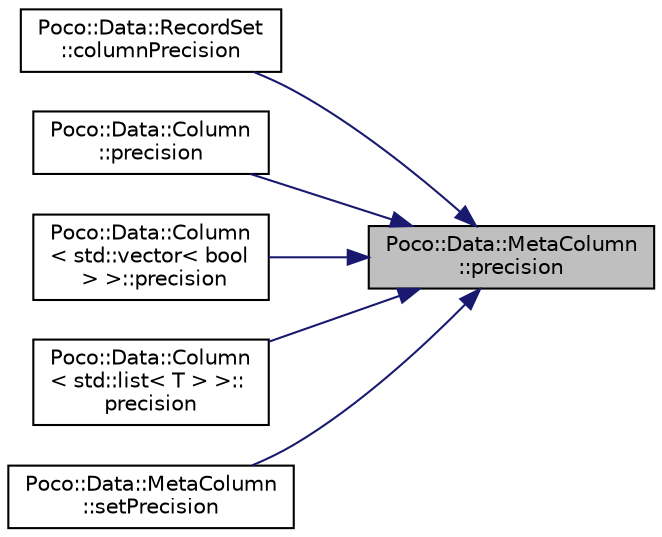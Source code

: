 digraph "Poco::Data::MetaColumn::precision"
{
 // LATEX_PDF_SIZE
  edge [fontname="Helvetica",fontsize="10",labelfontname="Helvetica",labelfontsize="10"];
  node [fontname="Helvetica",fontsize="10",shape=record];
  rankdir="RL";
  Node1 [label="Poco::Data::MetaColumn\l::precision",height=0.2,width=0.4,color="black", fillcolor="grey75", style="filled", fontcolor="black",tooltip="Returns column maximum length."];
  Node1 -> Node2 [dir="back",color="midnightblue",fontsize="10",style="solid",fontname="Helvetica"];
  Node2 [label="Poco::Data::RecordSet\l::columnPrecision",height=0.2,width=0.4,color="black", fillcolor="white", style="filled",URL="$classPoco_1_1Data_1_1RecordSet.html#a3c14767c2024a92ccad35cfba150f654",tooltip="Returns column maximum length for the column with specified name."];
  Node1 -> Node3 [dir="back",color="midnightblue",fontsize="10",style="solid",fontname="Helvetica"];
  Node3 [label="Poco::Data::Column\l::precision",height=0.2,width=0.4,color="black", fillcolor="white", style="filled",URL="$classPoco_1_1Data_1_1Column.html#a617f1c47741c95388d5dd7c55df24fda",tooltip=" "];
  Node1 -> Node4 [dir="back",color="midnightblue",fontsize="10",style="solid",fontname="Helvetica"];
  Node4 [label="Poco::Data::Column\l\< std::vector\< bool\l \> \>::precision",height=0.2,width=0.4,color="black", fillcolor="white", style="filled",URL="$classPoco_1_1Data_1_1Column_3_01std_1_1vector_3_01bool_01_4_01_4.html#a67832b86030c54dd8f6867b8d46838b1",tooltip=" "];
  Node1 -> Node5 [dir="back",color="midnightblue",fontsize="10",style="solid",fontname="Helvetica"];
  Node5 [label="Poco::Data::Column\l\< std::list\< T \> \>::\lprecision",height=0.2,width=0.4,color="black", fillcolor="white", style="filled",URL="$classPoco_1_1Data_1_1Column_3_01std_1_1list_3_01T_01_4_01_4.html#a2d5cdb75942ee3cbaeab43ea11d78afd",tooltip=" "];
  Node1 -> Node6 [dir="back",color="midnightblue",fontsize="10",style="solid",fontname="Helvetica"];
  Node6 [label="Poco::Data::MetaColumn\l::setPrecision",height=0.2,width=0.4,color="black", fillcolor="white", style="filled",URL="$classPoco_1_1Data_1_1MetaColumn.html#a9f34d85b36e751ac800dc354c482e443",tooltip="Sets the column length."];
}
